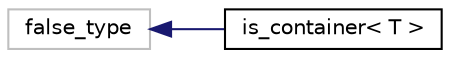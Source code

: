 digraph "Graphical Class Hierarchy"
{
 // LATEX_PDF_SIZE
  edge [fontname="Helvetica",fontsize="10",labelfontname="Helvetica",labelfontsize="10"];
  node [fontname="Helvetica",fontsize="10",shape=record];
  rankdir="LR";
  Node201 [label="false_type",height=0.2,width=0.4,color="grey75", fillcolor="white", style="filled",tooltip=" "];
  Node201 -> Node0 [dir="back",color="midnightblue",fontsize="10",style="solid",fontname="Helvetica"];
  Node0 [label="is_container\< T \>",height=0.2,width=0.4,color="black", fillcolor="white", style="filled",URL="$structarm__compute_1_1test_1_1framework_1_1dataset_1_1is__container.xhtml",tooltip="Base case."];
}
